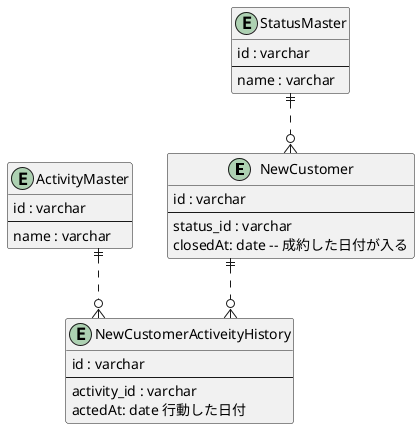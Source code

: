 @startuml


' avoid problems with angled crows feet
skinparam linetype ortho

entity "NewCustomer" as nc {
  id : varchar
  --
  status_id : varchar
  closedAt: date -- 成約した日付が入る
}

entity "NewCustomerActiveityHistory" as ncah {
  id : varchar
  --
  activity_id : varchar
  actedAt: date 行動した日付
}

entity "ActivityMaster" as am {
  id : varchar
  --
  name : varchar
}

entity "StatusMaster" as sm {
  id : varchar
  --
  name : varchar
}


nc ||..o{ ncah
am ||..o{ ncah
sm ||..o{ nc
@enduml
